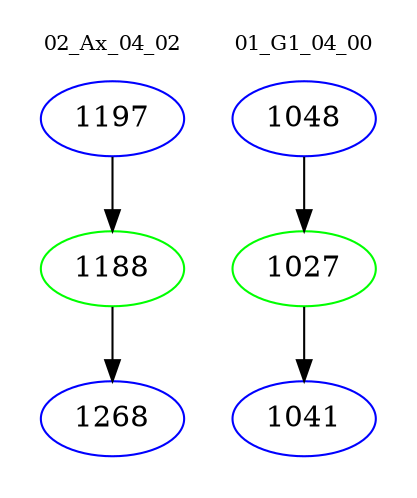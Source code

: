 digraph{
subgraph cluster_0 {
color = white
label = "02_Ax_04_02";
fontsize=10;
T0_1197 [label="1197", color="blue"]
T0_1197 -> T0_1188 [color="black"]
T0_1188 [label="1188", color="green"]
T0_1188 -> T0_1268 [color="black"]
T0_1268 [label="1268", color="blue"]
}
subgraph cluster_1 {
color = white
label = "01_G1_04_00";
fontsize=10;
T1_1048 [label="1048", color="blue"]
T1_1048 -> T1_1027 [color="black"]
T1_1027 [label="1027", color="green"]
T1_1027 -> T1_1041 [color="black"]
T1_1041 [label="1041", color="blue"]
}
}
